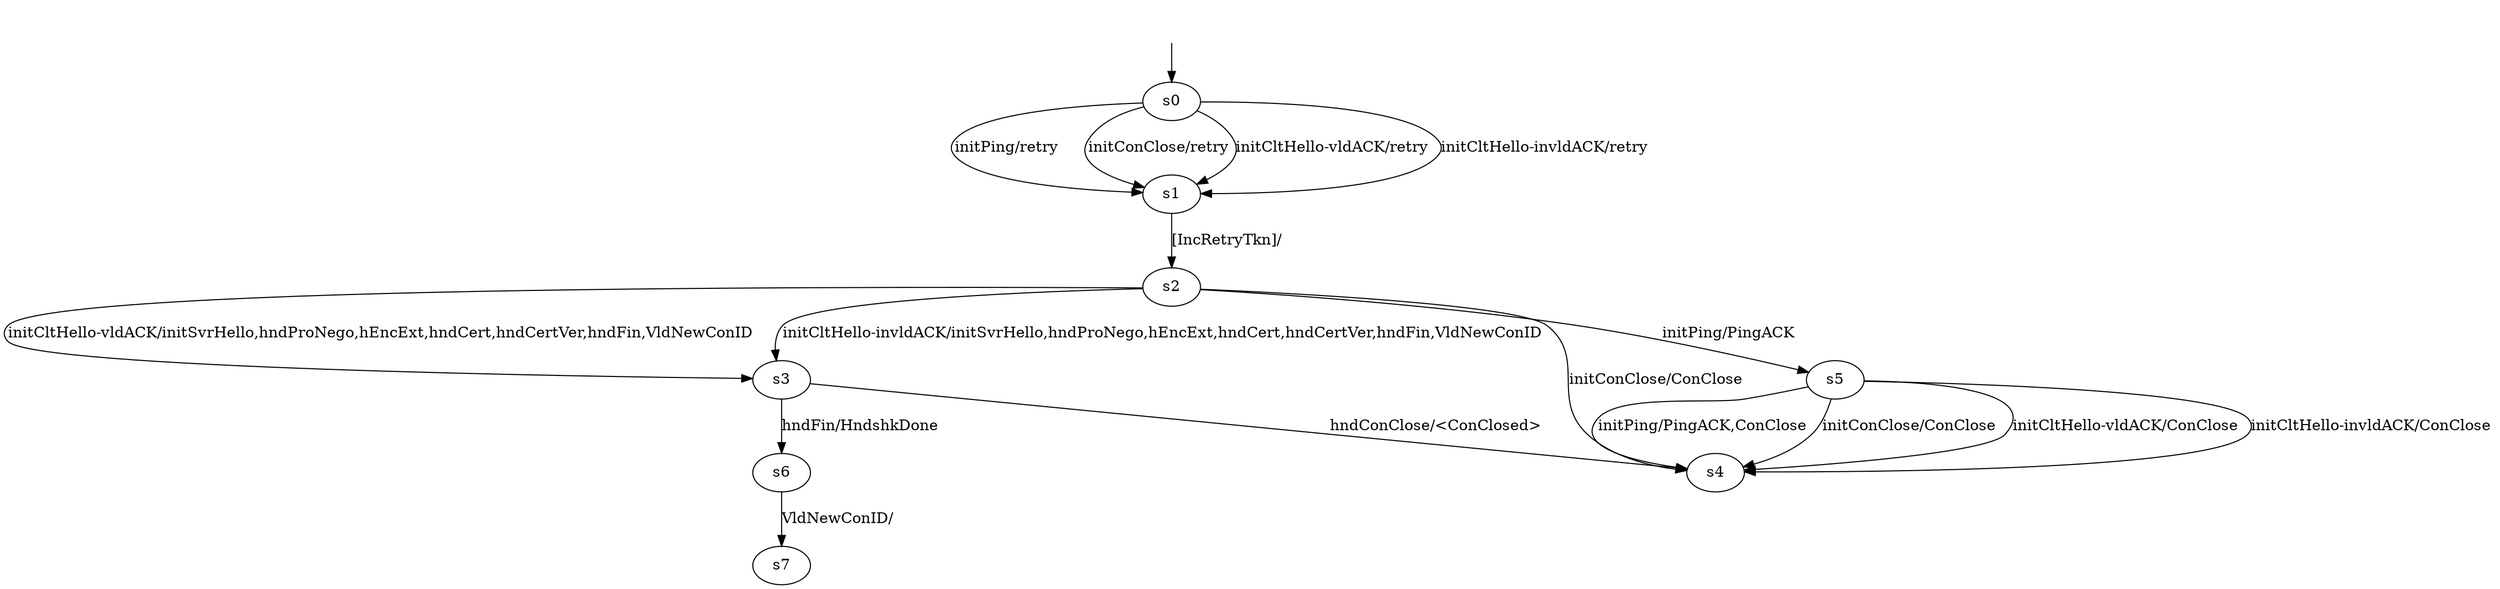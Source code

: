 digraph "picoModels/pico-BWR-0/learnedModel" {
s0 [label=s0];
s1 [label=s1];
s2 [label=s2];
s3 [label=s3];
s4 [label=s4];
s5 [label=s5];
s6 [label=s6];
s7 [label=s7];
s0 -> s1  [label="initPing/retry "];
s0 -> s1  [label="initConClose/retry "];
s0 -> s1  [label="initCltHello-vldACK/retry "];
s0 -> s1  [label="initCltHello-invldACK/retry "];
s1 -> s2  [label="[IncRetryTkn]/ "];
s2 -> s5  [label="initPing/PingACK "];
s2 -> s4  [label="initConClose/ConClose "];
s2 -> s3  [label="initCltHello-vldACK/initSvrHello,hndProNego,hEncExt,hndCert,hndCertVer,hndFin,VldNewConID "];
s2 -> s3  [label="initCltHello-invldACK/initSvrHello,hndProNego,hEncExt,hndCert,hndCertVer,hndFin,VldNewConID "];
s3 -> s6  [label="hndFin/HndshkDone "];
s3 -> s4  [label="hndConClose/<ConClosed> "];
s5 -> s4  [label="initPing/PingACK,ConClose "];
s5 -> s4  [label="initConClose/ConClose "];
s5 -> s4  [label="initCltHello-vldACK/ConClose "];
s5 -> s4  [label="initCltHello-invldACK/ConClose "];
s6 -> s7  [label="VldNewConID/ "];
__start0 [label="", shape=none];
__start0 -> s0  [label=""];
}
